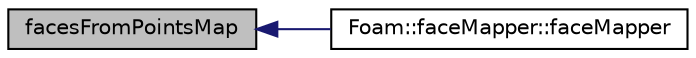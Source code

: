digraph "facesFromPointsMap"
{
  bgcolor="transparent";
  edge [fontname="Helvetica",fontsize="10",labelfontname="Helvetica",labelfontsize="10"];
  node [fontname="Helvetica",fontsize="10",shape=record];
  rankdir="LR";
  Node1 [label="facesFromPointsMap",height=0.2,width=0.4,color="black", fillcolor="grey75", style="filled", fontcolor="black"];
  Node1 -> Node2 [dir="back",color="midnightblue",fontsize="10",style="solid",fontname="Helvetica"];
  Node2 [label="Foam::faceMapper::faceMapper",height=0.2,width=0.4,color="black",URL="$a00737.html#ae37e93b2a87d2ed568a30ec1e66de837",tooltip="Construct from mapPolyMesh. "];
}

